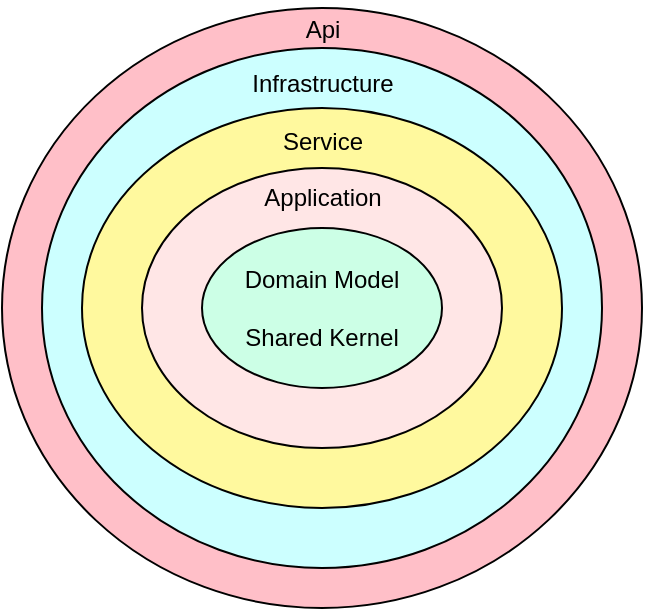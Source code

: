 <mxfile version="21.3.8" type="device">
  <diagram name="Page-1" id="8q7wC21eAmJDXtnBGPTJ">
    <mxGraphModel dx="1102" dy="572" grid="1" gridSize="10" guides="1" tooltips="1" connect="1" arrows="1" fold="1" page="1" pageScale="1" pageWidth="850" pageHeight="1100" math="0" shadow="0">
      <root>
        <mxCell id="0" />
        <mxCell id="1" parent="0" />
        <mxCell id="dLneZCELw0eqsDRwwb69-1" value="" style="ellipse;whiteSpace=wrap;html=1;fillColor=#FFBFC8;" vertex="1" parent="1">
          <mxGeometry x="240" y="230" width="320" height="300" as="geometry" />
        </mxCell>
        <mxCell id="GG4xbzOkLtyyKxyQavHR-8" value="" style="ellipse;whiteSpace=wrap;html=1;fillColor=#CCFFFF;" parent="1" vertex="1">
          <mxGeometry x="260" y="250" width="280" height="260" as="geometry" />
        </mxCell>
        <mxCell id="GG4xbzOkLtyyKxyQavHR-6" value="" style="ellipse;whiteSpace=wrap;html=1;fillColor=#FFF99E;" parent="1" vertex="1">
          <mxGeometry x="280" y="280" width="240" height="200" as="geometry" />
        </mxCell>
        <mxCell id="GG4xbzOkLtyyKxyQavHR-2" value="" style="ellipse;whiteSpace=wrap;html=1;fillColor=#FFE6E6;" parent="1" vertex="1">
          <mxGeometry x="310" y="310" width="180" height="140" as="geometry" />
        </mxCell>
        <mxCell id="GG4xbzOkLtyyKxyQavHR-1" value="Domain Model&lt;br&gt;&lt;br&gt;Shared Kernel" style="ellipse;whiteSpace=wrap;html=1;fillColor=#CCFFE6;" parent="1" vertex="1">
          <mxGeometry x="340" y="340" width="120" height="80" as="geometry" />
        </mxCell>
        <mxCell id="GG4xbzOkLtyyKxyQavHR-4" value="Application&lt;br&gt;" style="text;html=1;align=center;verticalAlign=middle;resizable=0;points=[];autosize=1;strokeColor=none;fillColor=none;" parent="1" vertex="1">
          <mxGeometry x="360" y="310" width="80" height="30" as="geometry" />
        </mxCell>
        <mxCell id="GG4xbzOkLtyyKxyQavHR-5" value="Service" style="text;html=1;align=center;verticalAlign=middle;resizable=0;points=[];autosize=1;strokeColor=none;fillColor=none;" parent="1" vertex="1">
          <mxGeometry x="370" y="282" width="60" height="30" as="geometry" />
        </mxCell>
        <mxCell id="GG4xbzOkLtyyKxyQavHR-7" value="Infrastructure" style="text;html=1;align=center;verticalAlign=middle;resizable=0;points=[];autosize=1;strokeColor=none;fillColor=none;" parent="1" vertex="1">
          <mxGeometry x="355" y="253" width="90" height="30" as="geometry" />
        </mxCell>
        <mxCell id="GG4xbzOkLtyyKxyQavHR-9" value="Api" style="text;html=1;align=center;verticalAlign=middle;resizable=0;points=[];autosize=1;strokeColor=none;fillColor=none;" parent="1" vertex="1">
          <mxGeometry x="380" y="226" width="40" height="30" as="geometry" />
        </mxCell>
      </root>
    </mxGraphModel>
  </diagram>
</mxfile>
